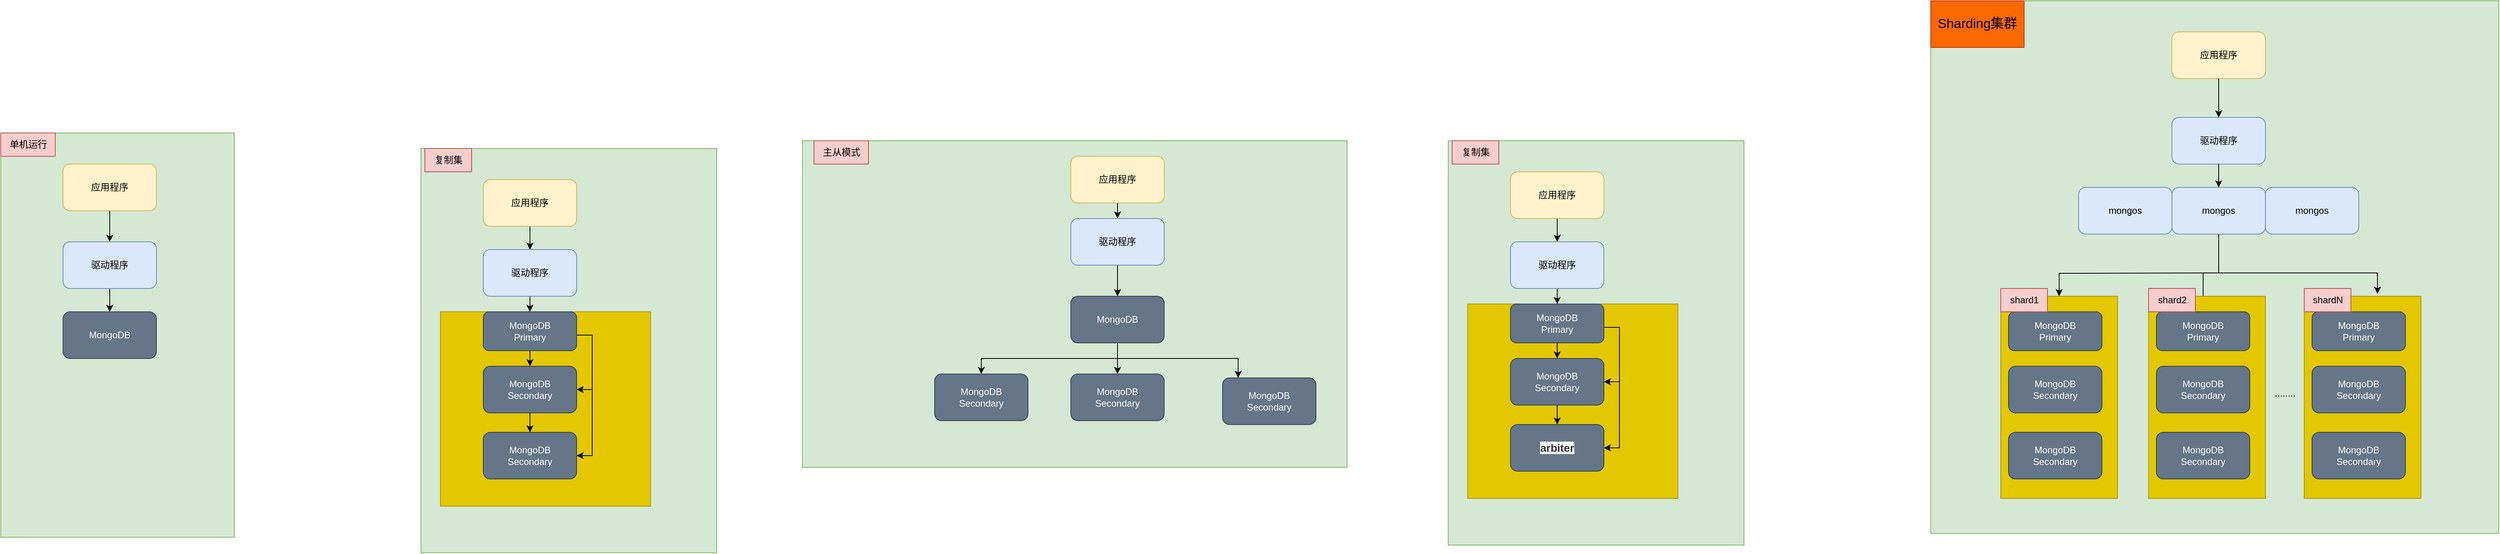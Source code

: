 <mxfile version="20.8.18" type="github">
  <diagram name="第 1 页" id="8SuLuBTpwIkDqSjnMxQ3">
    <mxGraphModel dx="1687" dy="899" grid="1" gridSize="10" guides="1" tooltips="1" connect="1" arrows="1" fold="1" page="1" pageScale="1" pageWidth="827" pageHeight="1169" math="0" shadow="0">
      <root>
        <mxCell id="0" />
        <mxCell id="1" parent="0" />
        <mxCell id="oWvnXfuGY_ad9esaMSXd-9" value="" style="rounded=0;whiteSpace=wrap;html=1;fillColor=#d5e8d4;strokeColor=#82b366;" vertex="1" parent="1">
          <mxGeometry x="640" y="190" width="380" height="520" as="geometry" />
        </mxCell>
        <mxCell id="oWvnXfuGY_ad9esaMSXd-35" value="" style="rounded=0;whiteSpace=wrap;html=1;fillColor=#e3c800;fontColor=#000000;strokeColor=#B09500;" vertex="1" parent="1">
          <mxGeometry x="665" y="400" width="270" height="250" as="geometry" />
        </mxCell>
        <mxCell id="oWvnXfuGY_ad9esaMSXd-2" value="" style="rounded=0;whiteSpace=wrap;html=1;fillColor=#d5e8d4;strokeColor=#82b366;" vertex="1" parent="1">
          <mxGeometry x="100" y="170" width="300" height="520" as="geometry" />
        </mxCell>
        <mxCell id="oWvnXfuGY_ad9esaMSXd-3" value="单机运行" style="text;html=1;align=center;verticalAlign=middle;resizable=0;points=[];autosize=1;strokeColor=#b85450;fillColor=#f8cecc;" vertex="1" parent="1">
          <mxGeometry x="100" y="170" width="70" height="30" as="geometry" />
        </mxCell>
        <mxCell id="oWvnXfuGY_ad9esaMSXd-6" style="edgeStyle=orthogonalEdgeStyle;rounded=0;orthogonalLoop=1;jettySize=auto;html=1;entryX=0.5;entryY=0;entryDx=0;entryDy=0;" edge="1" parent="1" source="oWvnXfuGY_ad9esaMSXd-4" target="oWvnXfuGY_ad9esaMSXd-5">
          <mxGeometry relative="1" as="geometry" />
        </mxCell>
        <mxCell id="oWvnXfuGY_ad9esaMSXd-4" value="应用程序&lt;br&gt;" style="rounded=1;whiteSpace=wrap;html=1;fillColor=#fff2cc;strokeColor=#d6b656;" vertex="1" parent="1">
          <mxGeometry x="180" y="210" width="120" height="60" as="geometry" />
        </mxCell>
        <mxCell id="oWvnXfuGY_ad9esaMSXd-8" value="" style="edgeStyle=orthogonalEdgeStyle;rounded=0;orthogonalLoop=1;jettySize=auto;html=1;" edge="1" parent="1" source="oWvnXfuGY_ad9esaMSXd-5" target="oWvnXfuGY_ad9esaMSXd-7">
          <mxGeometry relative="1" as="geometry" />
        </mxCell>
        <mxCell id="oWvnXfuGY_ad9esaMSXd-5" value="驱动程序" style="rounded=1;whiteSpace=wrap;html=1;fillColor=#dae8fc;strokeColor=#6c8ebf;" vertex="1" parent="1">
          <mxGeometry x="180" y="310" width="120" height="60" as="geometry" />
        </mxCell>
        <mxCell id="oWvnXfuGY_ad9esaMSXd-7" value="MongoDB" style="rounded=1;whiteSpace=wrap;html=1;fillColor=#647687;fontColor=#ffffff;strokeColor=#314354;" vertex="1" parent="1">
          <mxGeometry x="180" y="400" width="120" height="60" as="geometry" />
        </mxCell>
        <mxCell id="oWvnXfuGY_ad9esaMSXd-10" value="复制集" style="text;html=1;align=center;verticalAlign=middle;resizable=0;points=[];autosize=1;strokeColor=#b85450;fillColor=#f8cecc;" vertex="1" parent="1">
          <mxGeometry x="645" y="190" width="60" height="30" as="geometry" />
        </mxCell>
        <mxCell id="oWvnXfuGY_ad9esaMSXd-11" style="edgeStyle=orthogonalEdgeStyle;rounded=0;orthogonalLoop=1;jettySize=auto;html=1;entryX=0.5;entryY=0;entryDx=0;entryDy=0;" edge="1" parent="1" source="oWvnXfuGY_ad9esaMSXd-12" target="oWvnXfuGY_ad9esaMSXd-14">
          <mxGeometry relative="1" as="geometry" />
        </mxCell>
        <mxCell id="oWvnXfuGY_ad9esaMSXd-12" value="应用程序&lt;br&gt;" style="rounded=1;whiteSpace=wrap;html=1;fillColor=#fff2cc;strokeColor=#d6b656;" vertex="1" parent="1">
          <mxGeometry x="720" y="230" width="120" height="60" as="geometry" />
        </mxCell>
        <mxCell id="oWvnXfuGY_ad9esaMSXd-13" value="" style="edgeStyle=orthogonalEdgeStyle;rounded=0;orthogonalLoop=1;jettySize=auto;html=1;" edge="1" parent="1" source="oWvnXfuGY_ad9esaMSXd-14" target="oWvnXfuGY_ad9esaMSXd-15">
          <mxGeometry relative="1" as="geometry" />
        </mxCell>
        <mxCell id="oWvnXfuGY_ad9esaMSXd-14" value="驱动程序" style="rounded=1;whiteSpace=wrap;html=1;fillColor=#dae8fc;strokeColor=#6c8ebf;" vertex="1" parent="1">
          <mxGeometry x="720" y="320" width="120" height="60" as="geometry" />
        </mxCell>
        <mxCell id="oWvnXfuGY_ad9esaMSXd-38" value="" style="edgeStyle=orthogonalEdgeStyle;rounded=0;orthogonalLoop=1;jettySize=auto;html=1;" edge="1" parent="1" source="oWvnXfuGY_ad9esaMSXd-15" target="oWvnXfuGY_ad9esaMSXd-31">
          <mxGeometry relative="1" as="geometry" />
        </mxCell>
        <mxCell id="oWvnXfuGY_ad9esaMSXd-39" style="edgeStyle=orthogonalEdgeStyle;rounded=0;orthogonalLoop=1;jettySize=auto;html=1;entryX=1;entryY=0.5;entryDx=0;entryDy=0;" edge="1" parent="1" source="oWvnXfuGY_ad9esaMSXd-15" target="oWvnXfuGY_ad9esaMSXd-31">
          <mxGeometry relative="1" as="geometry">
            <Array as="points">
              <mxPoint x="860" y="430" />
              <mxPoint x="860" y="500" />
            </Array>
          </mxGeometry>
        </mxCell>
        <mxCell id="oWvnXfuGY_ad9esaMSXd-40" style="edgeStyle=orthogonalEdgeStyle;rounded=0;orthogonalLoop=1;jettySize=auto;html=1;entryX=1;entryY=0.5;entryDx=0;entryDy=0;" edge="1" parent="1" source="oWvnXfuGY_ad9esaMSXd-15" target="oWvnXfuGY_ad9esaMSXd-32">
          <mxGeometry relative="1" as="geometry">
            <Array as="points">
              <mxPoint x="860" y="430" />
              <mxPoint x="860" y="585" />
            </Array>
          </mxGeometry>
        </mxCell>
        <mxCell id="oWvnXfuGY_ad9esaMSXd-15" value="MongoDB&lt;br&gt;Primary" style="rounded=1;whiteSpace=wrap;html=1;fillColor=#647687;fontColor=#ffffff;strokeColor=#314354;" vertex="1" parent="1">
          <mxGeometry x="720" y="400" width="120" height="50" as="geometry" />
        </mxCell>
        <mxCell id="oWvnXfuGY_ad9esaMSXd-24" value="" style="rounded=0;whiteSpace=wrap;html=1;fillColor=#d5e8d4;strokeColor=#82b366;" vertex="1" parent="1">
          <mxGeometry x="1130" y="180" width="700" height="420" as="geometry" />
        </mxCell>
        <mxCell id="oWvnXfuGY_ad9esaMSXd-25" value="主从模式" style="text;html=1;align=center;verticalAlign=middle;resizable=0;points=[];autosize=1;strokeColor=#b85450;fillColor=#f8cecc;" vertex="1" parent="1">
          <mxGeometry x="1145" y="180" width="70" height="30" as="geometry" />
        </mxCell>
        <mxCell id="oWvnXfuGY_ad9esaMSXd-26" style="edgeStyle=orthogonalEdgeStyle;rounded=0;orthogonalLoop=1;jettySize=auto;html=1;entryX=0.5;entryY=0;entryDx=0;entryDy=0;" edge="1" parent="1" source="oWvnXfuGY_ad9esaMSXd-27" target="oWvnXfuGY_ad9esaMSXd-29">
          <mxGeometry relative="1" as="geometry" />
        </mxCell>
        <mxCell id="oWvnXfuGY_ad9esaMSXd-27" value="应用程序&lt;br&gt;" style="rounded=1;whiteSpace=wrap;html=1;fillColor=#fff2cc;strokeColor=#d6b656;" vertex="1" parent="1">
          <mxGeometry x="1475" y="200" width="120" height="60" as="geometry" />
        </mxCell>
        <mxCell id="oWvnXfuGY_ad9esaMSXd-28" value="" style="edgeStyle=orthogonalEdgeStyle;rounded=0;orthogonalLoop=1;jettySize=auto;html=1;" edge="1" parent="1" source="oWvnXfuGY_ad9esaMSXd-29" target="oWvnXfuGY_ad9esaMSXd-30">
          <mxGeometry relative="1" as="geometry" />
        </mxCell>
        <mxCell id="oWvnXfuGY_ad9esaMSXd-29" value="驱动程序" style="rounded=1;whiteSpace=wrap;html=1;fillColor=#dae8fc;strokeColor=#6c8ebf;" vertex="1" parent="1">
          <mxGeometry x="1475" y="280" width="120" height="60" as="geometry" />
        </mxCell>
        <mxCell id="oWvnXfuGY_ad9esaMSXd-58" style="edgeStyle=orthogonalEdgeStyle;rounded=0;orthogonalLoop=1;jettySize=auto;html=1;exitX=0.5;exitY=1;exitDx=0;exitDy=0;" edge="1" parent="1" source="oWvnXfuGY_ad9esaMSXd-30" target="oWvnXfuGY_ad9esaMSXd-57">
          <mxGeometry relative="1" as="geometry" />
        </mxCell>
        <mxCell id="oWvnXfuGY_ad9esaMSXd-59" value="" style="edgeStyle=orthogonalEdgeStyle;rounded=0;orthogonalLoop=1;jettySize=auto;html=1;" edge="1" parent="1" source="oWvnXfuGY_ad9esaMSXd-30" target="oWvnXfuGY_ad9esaMSXd-55">
          <mxGeometry relative="1" as="geometry" />
        </mxCell>
        <mxCell id="oWvnXfuGY_ad9esaMSXd-30" value="MongoDB" style="rounded=1;whiteSpace=wrap;html=1;fillColor=#647687;fontColor=#ffffff;strokeColor=#314354;" vertex="1" parent="1">
          <mxGeometry x="1475" y="380" width="120" height="60" as="geometry" />
        </mxCell>
        <mxCell id="oWvnXfuGY_ad9esaMSXd-34" value="" style="edgeStyle=orthogonalEdgeStyle;rounded=0;orthogonalLoop=1;jettySize=auto;html=1;" edge="1" parent="1" source="oWvnXfuGY_ad9esaMSXd-31" target="oWvnXfuGY_ad9esaMSXd-32">
          <mxGeometry relative="1" as="geometry" />
        </mxCell>
        <mxCell id="oWvnXfuGY_ad9esaMSXd-31" value="MongoDB&lt;br style=&quot;border-color: var(--border-color);&quot;&gt;Secondary" style="rounded=1;whiteSpace=wrap;html=1;fillColor=#647687;fontColor=#ffffff;strokeColor=#314354;" vertex="1" parent="1">
          <mxGeometry x="720" y="470" width="120" height="60" as="geometry" />
        </mxCell>
        <mxCell id="oWvnXfuGY_ad9esaMSXd-32" value="MongoDB&lt;br style=&quot;border-color: var(--border-color);&quot;&gt;Secondary" style="rounded=1;whiteSpace=wrap;html=1;fillColor=#647687;fontColor=#ffffff;strokeColor=#314354;" vertex="1" parent="1">
          <mxGeometry x="720" y="555" width="120" height="60" as="geometry" />
        </mxCell>
        <mxCell id="oWvnXfuGY_ad9esaMSXd-41" value="" style="rounded=0;whiteSpace=wrap;html=1;fillColor=#d5e8d4;strokeColor=#82b366;" vertex="1" parent="1">
          <mxGeometry x="1960" y="180" width="380" height="520" as="geometry" />
        </mxCell>
        <mxCell id="oWvnXfuGY_ad9esaMSXd-42" value="" style="rounded=0;whiteSpace=wrap;html=1;fillColor=#e3c800;fontColor=#000000;strokeColor=#B09500;" vertex="1" parent="1">
          <mxGeometry x="1985" y="390" width="270" height="250" as="geometry" />
        </mxCell>
        <mxCell id="oWvnXfuGY_ad9esaMSXd-43" value="复制集" style="text;html=1;align=center;verticalAlign=middle;resizable=0;points=[];autosize=1;strokeColor=#b85450;fillColor=#f8cecc;" vertex="1" parent="1">
          <mxGeometry x="1965" y="180" width="60" height="30" as="geometry" />
        </mxCell>
        <mxCell id="oWvnXfuGY_ad9esaMSXd-44" style="edgeStyle=orthogonalEdgeStyle;rounded=0;orthogonalLoop=1;jettySize=auto;html=1;entryX=0.5;entryY=0;entryDx=0;entryDy=0;" edge="1" parent="1" source="oWvnXfuGY_ad9esaMSXd-45" target="oWvnXfuGY_ad9esaMSXd-47">
          <mxGeometry relative="1" as="geometry" />
        </mxCell>
        <mxCell id="oWvnXfuGY_ad9esaMSXd-45" value="应用程序&lt;br&gt;" style="rounded=1;whiteSpace=wrap;html=1;fillColor=#fff2cc;strokeColor=#d6b656;" vertex="1" parent="1">
          <mxGeometry x="2040" y="220" width="120" height="60" as="geometry" />
        </mxCell>
        <mxCell id="oWvnXfuGY_ad9esaMSXd-46" value="" style="edgeStyle=orthogonalEdgeStyle;rounded=0;orthogonalLoop=1;jettySize=auto;html=1;" edge="1" parent="1" source="oWvnXfuGY_ad9esaMSXd-47" target="oWvnXfuGY_ad9esaMSXd-51">
          <mxGeometry relative="1" as="geometry" />
        </mxCell>
        <mxCell id="oWvnXfuGY_ad9esaMSXd-47" value="驱动程序" style="rounded=1;whiteSpace=wrap;html=1;fillColor=#dae8fc;strokeColor=#6c8ebf;" vertex="1" parent="1">
          <mxGeometry x="2040" y="310" width="120" height="60" as="geometry" />
        </mxCell>
        <mxCell id="oWvnXfuGY_ad9esaMSXd-48" value="" style="edgeStyle=orthogonalEdgeStyle;rounded=0;orthogonalLoop=1;jettySize=auto;html=1;" edge="1" parent="1" source="oWvnXfuGY_ad9esaMSXd-51" target="oWvnXfuGY_ad9esaMSXd-53">
          <mxGeometry relative="1" as="geometry" />
        </mxCell>
        <mxCell id="oWvnXfuGY_ad9esaMSXd-49" style="edgeStyle=orthogonalEdgeStyle;rounded=0;orthogonalLoop=1;jettySize=auto;html=1;entryX=1;entryY=0.5;entryDx=0;entryDy=0;" edge="1" parent="1" source="oWvnXfuGY_ad9esaMSXd-51" target="oWvnXfuGY_ad9esaMSXd-53">
          <mxGeometry relative="1" as="geometry">
            <Array as="points">
              <mxPoint x="2180" y="420" />
              <mxPoint x="2180" y="490" />
            </Array>
          </mxGeometry>
        </mxCell>
        <mxCell id="oWvnXfuGY_ad9esaMSXd-50" style="edgeStyle=orthogonalEdgeStyle;rounded=0;orthogonalLoop=1;jettySize=auto;html=1;entryX=1;entryY=0.5;entryDx=0;entryDy=0;" edge="1" parent="1" source="oWvnXfuGY_ad9esaMSXd-51" target="oWvnXfuGY_ad9esaMSXd-54">
          <mxGeometry relative="1" as="geometry">
            <Array as="points">
              <mxPoint x="2180" y="420" />
              <mxPoint x="2180" y="575" />
            </Array>
          </mxGeometry>
        </mxCell>
        <mxCell id="oWvnXfuGY_ad9esaMSXd-51" value="MongoDB&lt;br&gt;Primary" style="rounded=1;whiteSpace=wrap;html=1;fillColor=#647687;fontColor=#ffffff;strokeColor=#314354;" vertex="1" parent="1">
          <mxGeometry x="2040" y="390" width="120" height="50" as="geometry" />
        </mxCell>
        <mxCell id="oWvnXfuGY_ad9esaMSXd-52" value="" style="edgeStyle=orthogonalEdgeStyle;rounded=0;orthogonalLoop=1;jettySize=auto;html=1;" edge="1" parent="1" source="oWvnXfuGY_ad9esaMSXd-53" target="oWvnXfuGY_ad9esaMSXd-54">
          <mxGeometry relative="1" as="geometry" />
        </mxCell>
        <mxCell id="oWvnXfuGY_ad9esaMSXd-53" value="MongoDB&lt;br style=&quot;border-color: var(--border-color);&quot;&gt;Secondary" style="rounded=1;whiteSpace=wrap;html=1;fillColor=#647687;fontColor=#ffffff;strokeColor=#314354;" vertex="1" parent="1">
          <mxGeometry x="2040" y="460" width="120" height="60" as="geometry" />
        </mxCell>
        <mxCell id="oWvnXfuGY_ad9esaMSXd-54" value="&lt;strong style=&quot;margin: 0px; padding: 0px; color: rgb(51, 51, 51); font-family: verdana, Arial, Helvetica, sans-serif; font-size: 14px; text-align: start; background-color: rgb(255, 255, 255);&quot;&gt;arbiter&lt;/strong&gt;" style="rounded=1;whiteSpace=wrap;html=1;fillColor=#647687;fontColor=#ffffff;strokeColor=#314354;" vertex="1" parent="1">
          <mxGeometry x="2040" y="545" width="120" height="60" as="geometry" />
        </mxCell>
        <mxCell id="oWvnXfuGY_ad9esaMSXd-60" style="edgeStyle=orthogonalEdgeStyle;rounded=0;orthogonalLoop=1;jettySize=auto;html=1;" edge="1" parent="1" target="oWvnXfuGY_ad9esaMSXd-56">
          <mxGeometry relative="1" as="geometry">
            <mxPoint x="1535" y="440" as="sourcePoint" />
            <Array as="points">
              <mxPoint x="1535" y="460" />
              <mxPoint x="1690" y="460" />
            </Array>
          </mxGeometry>
        </mxCell>
        <mxCell id="oWvnXfuGY_ad9esaMSXd-55" value="MongoDB&lt;br style=&quot;border-color: var(--border-color);&quot;&gt;Secondary" style="whiteSpace=wrap;html=1;fillColor=#647687;strokeColor=#314354;fontColor=#ffffff;rounded=1;" vertex="1" parent="1">
          <mxGeometry x="1475" y="480" width="120" height="60" as="geometry" />
        </mxCell>
        <mxCell id="oWvnXfuGY_ad9esaMSXd-56" value="MongoDB&lt;br style=&quot;border-color: var(--border-color);&quot;&gt;Secondary" style="whiteSpace=wrap;html=1;fillColor=#647687;strokeColor=#314354;fontColor=#ffffff;rounded=1;" vertex="1" parent="1">
          <mxGeometry x="1670" y="485" width="120" height="60" as="geometry" />
        </mxCell>
        <mxCell id="oWvnXfuGY_ad9esaMSXd-57" value="MongoDB&lt;br style=&quot;border-color: var(--border-color);&quot;&gt;Secondary" style="whiteSpace=wrap;html=1;fillColor=#647687;strokeColor=#314354;fontColor=#ffffff;rounded=1;" vertex="1" parent="1">
          <mxGeometry x="1300" y="480" width="120" height="60" as="geometry" />
        </mxCell>
        <mxCell id="oWvnXfuGY_ad9esaMSXd-63" value="" style="rounded=0;whiteSpace=wrap;html=1;fillColor=#d5e8d4;strokeColor=#82b366;" vertex="1" parent="1">
          <mxGeometry x="2580" width="730" height="685" as="geometry" />
        </mxCell>
        <mxCell id="oWvnXfuGY_ad9esaMSXd-64" value="" style="rounded=0;whiteSpace=wrap;html=1;fillColor=#e3c800;fontColor=#000000;strokeColor=#B09500;" vertex="1" parent="1">
          <mxGeometry x="2670" y="380" width="150" height="260" as="geometry" />
        </mxCell>
        <mxCell id="oWvnXfuGY_ad9esaMSXd-66" style="edgeStyle=orthogonalEdgeStyle;rounded=0;orthogonalLoop=1;jettySize=auto;html=1;entryX=0.5;entryY=0;entryDx=0;entryDy=0;" edge="1" parent="1" source="oWvnXfuGY_ad9esaMSXd-67" target="oWvnXfuGY_ad9esaMSXd-69">
          <mxGeometry relative="1" as="geometry" />
        </mxCell>
        <mxCell id="oWvnXfuGY_ad9esaMSXd-67" value="应用程序&lt;br&gt;" style="rounded=1;whiteSpace=wrap;html=1;fillColor=#fff2cc;strokeColor=#d6b656;" vertex="1" parent="1">
          <mxGeometry x="2890" y="40" width="120" height="60" as="geometry" />
        </mxCell>
        <mxCell id="oWvnXfuGY_ad9esaMSXd-68" value="" style="edgeStyle=orthogonalEdgeStyle;rounded=0;orthogonalLoop=1;jettySize=auto;html=1;entryX=0.5;entryY=0;entryDx=0;entryDy=0;" edge="1" parent="1" target="oWvnXfuGY_ad9esaMSXd-64">
          <mxGeometry relative="1" as="geometry">
            <mxPoint x="2950" y="350" as="sourcePoint" />
            <mxPoint x="2750" y="370" as="targetPoint" />
          </mxGeometry>
        </mxCell>
        <mxCell id="oWvnXfuGY_ad9esaMSXd-69" value="驱动程序" style="rounded=1;whiteSpace=wrap;html=1;fillColor=#dae8fc;strokeColor=#6c8ebf;" vertex="1" parent="1">
          <mxGeometry x="2890" y="150" width="120" height="60" as="geometry" />
        </mxCell>
        <mxCell id="oWvnXfuGY_ad9esaMSXd-73" value="MongoDB&lt;br&gt;Primary" style="rounded=1;whiteSpace=wrap;html=1;fillColor=#647687;fontColor=#ffffff;strokeColor=#314354;" vertex="1" parent="1">
          <mxGeometry x="2680" y="400" width="120" height="50" as="geometry" />
        </mxCell>
        <mxCell id="oWvnXfuGY_ad9esaMSXd-75" value="MongoDB&lt;br style=&quot;border-color: var(--border-color);&quot;&gt;Secondary" style="rounded=1;whiteSpace=wrap;html=1;fillColor=#647687;fontColor=#ffffff;strokeColor=#314354;" vertex="1" parent="1">
          <mxGeometry x="2680" y="470" width="120" height="60" as="geometry" />
        </mxCell>
        <mxCell id="oWvnXfuGY_ad9esaMSXd-76" value="MongoDB&lt;br style=&quot;border-color: var(--border-color);&quot;&gt;Secondary" style="rounded=1;whiteSpace=wrap;html=1;fillColor=#647687;fontColor=#ffffff;strokeColor=#314354;" vertex="1" parent="1">
          <mxGeometry x="2680" y="555" width="120" height="60" as="geometry" />
        </mxCell>
        <mxCell id="oWvnXfuGY_ad9esaMSXd-120" value="" style="edgeStyle=orthogonalEdgeStyle;rounded=0;orthogonalLoop=1;jettySize=auto;html=1;" edge="1" parent="1" source="oWvnXfuGY_ad9esaMSXd-104" target="oWvnXfuGY_ad9esaMSXd-107">
          <mxGeometry relative="1" as="geometry">
            <Array as="points">
              <mxPoint x="2950" y="350" />
              <mxPoint x="2930" y="350" />
            </Array>
          </mxGeometry>
        </mxCell>
        <mxCell id="oWvnXfuGY_ad9esaMSXd-121" style="edgeStyle=orthogonalEdgeStyle;rounded=0;orthogonalLoop=1;jettySize=auto;html=1;entryX=0.627;entryY=-0.012;entryDx=0;entryDy=0;entryPerimeter=0;" edge="1" parent="1" source="oWvnXfuGY_ad9esaMSXd-104" target="oWvnXfuGY_ad9esaMSXd-110">
          <mxGeometry relative="1" as="geometry">
            <Array as="points">
              <mxPoint x="2950" y="350" />
              <mxPoint x="3154" y="350" />
            </Array>
          </mxGeometry>
        </mxCell>
        <mxCell id="oWvnXfuGY_ad9esaMSXd-104" value="mongos" style="whiteSpace=wrap;html=1;fillColor=#dae8fc;strokeColor=#6c8ebf;rounded=1;" vertex="1" parent="1">
          <mxGeometry x="2890" y="240" width="120" height="60" as="geometry" />
        </mxCell>
        <mxCell id="oWvnXfuGY_ad9esaMSXd-105" value="mongos" style="whiteSpace=wrap;html=1;fillColor=#dae8fc;strokeColor=#6c8ebf;rounded=1;" vertex="1" parent="1">
          <mxGeometry x="3010" y="240" width="120" height="60" as="geometry" />
        </mxCell>
        <mxCell id="oWvnXfuGY_ad9esaMSXd-106" value="" style="rounded=0;whiteSpace=wrap;html=1;fillColor=#e3c800;fontColor=#000000;strokeColor=#B09500;" vertex="1" parent="1">
          <mxGeometry x="2860" y="380" width="150" height="260" as="geometry" />
        </mxCell>
        <mxCell id="oWvnXfuGY_ad9esaMSXd-107" value="MongoDB&lt;br&gt;Primary" style="rounded=1;whiteSpace=wrap;html=1;fillColor=#647687;fontColor=#ffffff;strokeColor=#314354;" vertex="1" parent="1">
          <mxGeometry x="2870" y="400" width="120" height="50" as="geometry" />
        </mxCell>
        <mxCell id="oWvnXfuGY_ad9esaMSXd-108" value="MongoDB&lt;br style=&quot;border-color: var(--border-color);&quot;&gt;Secondary" style="rounded=1;whiteSpace=wrap;html=1;fillColor=#647687;fontColor=#ffffff;strokeColor=#314354;" vertex="1" parent="1">
          <mxGeometry x="2870" y="470" width="120" height="60" as="geometry" />
        </mxCell>
        <mxCell id="oWvnXfuGY_ad9esaMSXd-109" value="MongoDB&lt;br style=&quot;border-color: var(--border-color);&quot;&gt;Secondary" style="rounded=1;whiteSpace=wrap;html=1;fillColor=#647687;fontColor=#ffffff;strokeColor=#314354;" vertex="1" parent="1">
          <mxGeometry x="2870" y="555" width="120" height="60" as="geometry" />
        </mxCell>
        <mxCell id="oWvnXfuGY_ad9esaMSXd-110" value="" style="rounded=0;whiteSpace=wrap;html=1;fillColor=#e3c800;fontColor=#000000;strokeColor=#B09500;" vertex="1" parent="1">
          <mxGeometry x="3060" y="380" width="150" height="260" as="geometry" />
        </mxCell>
        <mxCell id="oWvnXfuGY_ad9esaMSXd-111" value="MongoDB&lt;br&gt;Primary" style="rounded=1;whiteSpace=wrap;html=1;fillColor=#647687;fontColor=#ffffff;strokeColor=#314354;" vertex="1" parent="1">
          <mxGeometry x="3070" y="400" width="120" height="50" as="geometry" />
        </mxCell>
        <mxCell id="oWvnXfuGY_ad9esaMSXd-112" value="MongoDB&lt;br style=&quot;border-color: var(--border-color);&quot;&gt;Secondary" style="rounded=1;whiteSpace=wrap;html=1;fillColor=#647687;fontColor=#ffffff;strokeColor=#314354;" vertex="1" parent="1">
          <mxGeometry x="3070" y="470" width="120" height="60" as="geometry" />
        </mxCell>
        <mxCell id="oWvnXfuGY_ad9esaMSXd-113" value="MongoDB&lt;br style=&quot;border-color: var(--border-color);&quot;&gt;Secondary" style="rounded=1;whiteSpace=wrap;html=1;fillColor=#647687;fontColor=#ffffff;strokeColor=#314354;" vertex="1" parent="1">
          <mxGeometry x="3070" y="555" width="120" height="60" as="geometry" />
        </mxCell>
        <mxCell id="oWvnXfuGY_ad9esaMSXd-119" value="" style="endArrow=classic;html=1;rounded=0;exitX=0.5;exitY=1;exitDx=0;exitDy=0;entryX=0.5;entryY=0;entryDx=0;entryDy=0;" edge="1" parent="1" source="oWvnXfuGY_ad9esaMSXd-69" target="oWvnXfuGY_ad9esaMSXd-104">
          <mxGeometry width="50" height="50" relative="1" as="geometry">
            <mxPoint x="3000" y="340" as="sourcePoint" />
            <mxPoint x="3010" y="240" as="targetPoint" />
          </mxGeometry>
        </mxCell>
        <mxCell id="oWvnXfuGY_ad9esaMSXd-122" value="shard2" style="text;html=1;align=center;verticalAlign=middle;resizable=0;points=[];autosize=1;strokeColor=#b85450;fillColor=#f8cecc;" vertex="1" parent="1">
          <mxGeometry x="2860" y="370" width="60" height="30" as="geometry" />
        </mxCell>
        <mxCell id="oWvnXfuGY_ad9esaMSXd-123" value="shard1" style="text;html=1;align=center;verticalAlign=middle;resizable=0;points=[];autosize=1;strokeColor=#b85450;fillColor=#f8cecc;" vertex="1" parent="1">
          <mxGeometry x="2670" y="370" width="60" height="30" as="geometry" />
        </mxCell>
        <mxCell id="oWvnXfuGY_ad9esaMSXd-65" value="shardN" style="text;html=1;align=center;verticalAlign=middle;resizable=0;points=[];autosize=1;strokeColor=#b85450;fillColor=#f8cecc;" vertex="1" parent="1">
          <mxGeometry x="3060" y="370" width="60" height="30" as="geometry" />
        </mxCell>
        <mxCell id="oWvnXfuGY_ad9esaMSXd-124" value="........" style="text;html=1;align=center;verticalAlign=middle;resizable=0;points=[];autosize=1;strokeColor=none;fillColor=none;" vertex="1" parent="1">
          <mxGeometry x="3010" y="490" width="50" height="30" as="geometry" />
        </mxCell>
        <mxCell id="oWvnXfuGY_ad9esaMSXd-125" value="mongos" style="whiteSpace=wrap;html=1;fillColor=#dae8fc;strokeColor=#6c8ebf;rounded=1;" vertex="1" parent="1">
          <mxGeometry x="2770" y="240" width="120" height="60" as="geometry" />
        </mxCell>
        <mxCell id="oWvnXfuGY_ad9esaMSXd-127" value="&lt;font style=&quot;font-size: 17px;&quot;&gt;Sharding集群&lt;/font&gt;" style="rounded=0;whiteSpace=wrap;html=1;fillColor=#fa6800;fontColor=#000000;strokeColor=#C73500;" vertex="1" parent="1">
          <mxGeometry x="2580" width="120" height="60" as="geometry" />
        </mxCell>
      </root>
    </mxGraphModel>
  </diagram>
</mxfile>
